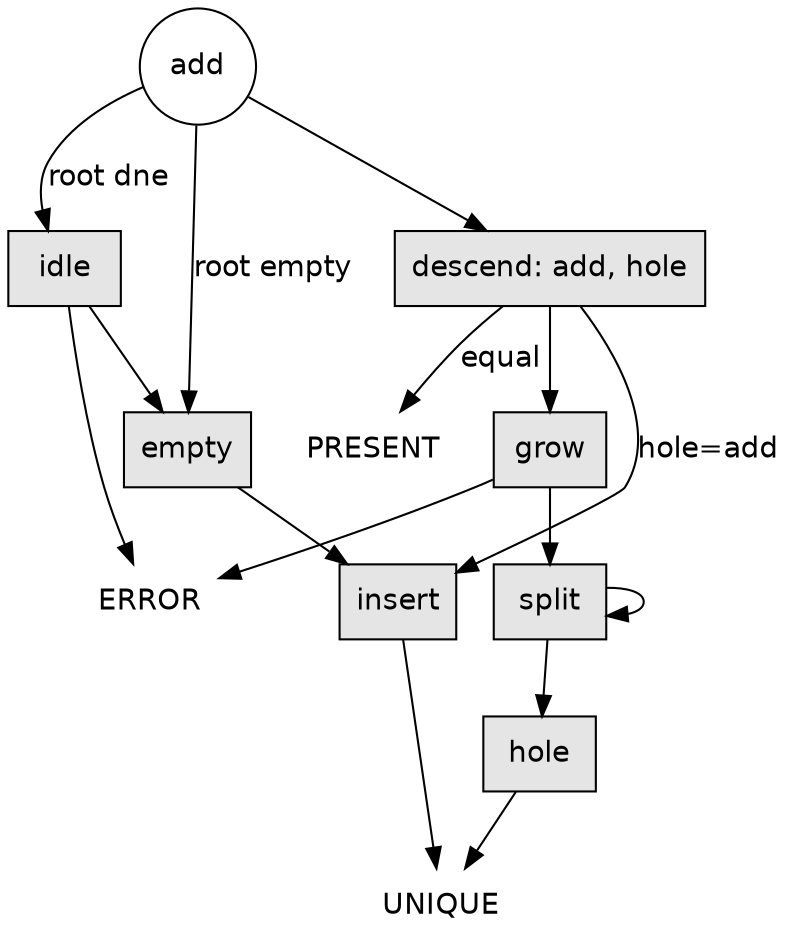 digraph {
	graph [truecolor=true, bgcolor=transparent, fontname="Bitstream Vera Sans"];
	node [shape=box, style=filled, fontname="Bitstream Vera Sans", fillcolor="Grey90"];
	edge [fontname="Bitstream Vera Sans"];

	add [shape=circle, style=none];

	error [label="ERROR", shape=none, style=none];
	unique [label="UNIQUE", shape=none, style=none];
	present [label="PRESENT", shape=none, style=none];
	descend [label="descend: add, hole"];

	idle -> error;
	add -> idle [label="root dne"];
	add -> empty [label="root empty"];
	add -> descend;
	idle -> empty;
	empty -> insert;
	descend -> present [label="equal"];
	descend -> insert [label="hole=add"];
	descend -> grow;
	grow -> split;
	grow -> error;
	split -> split;
	split -> hole -> unique;
	insert -> unique;
}
